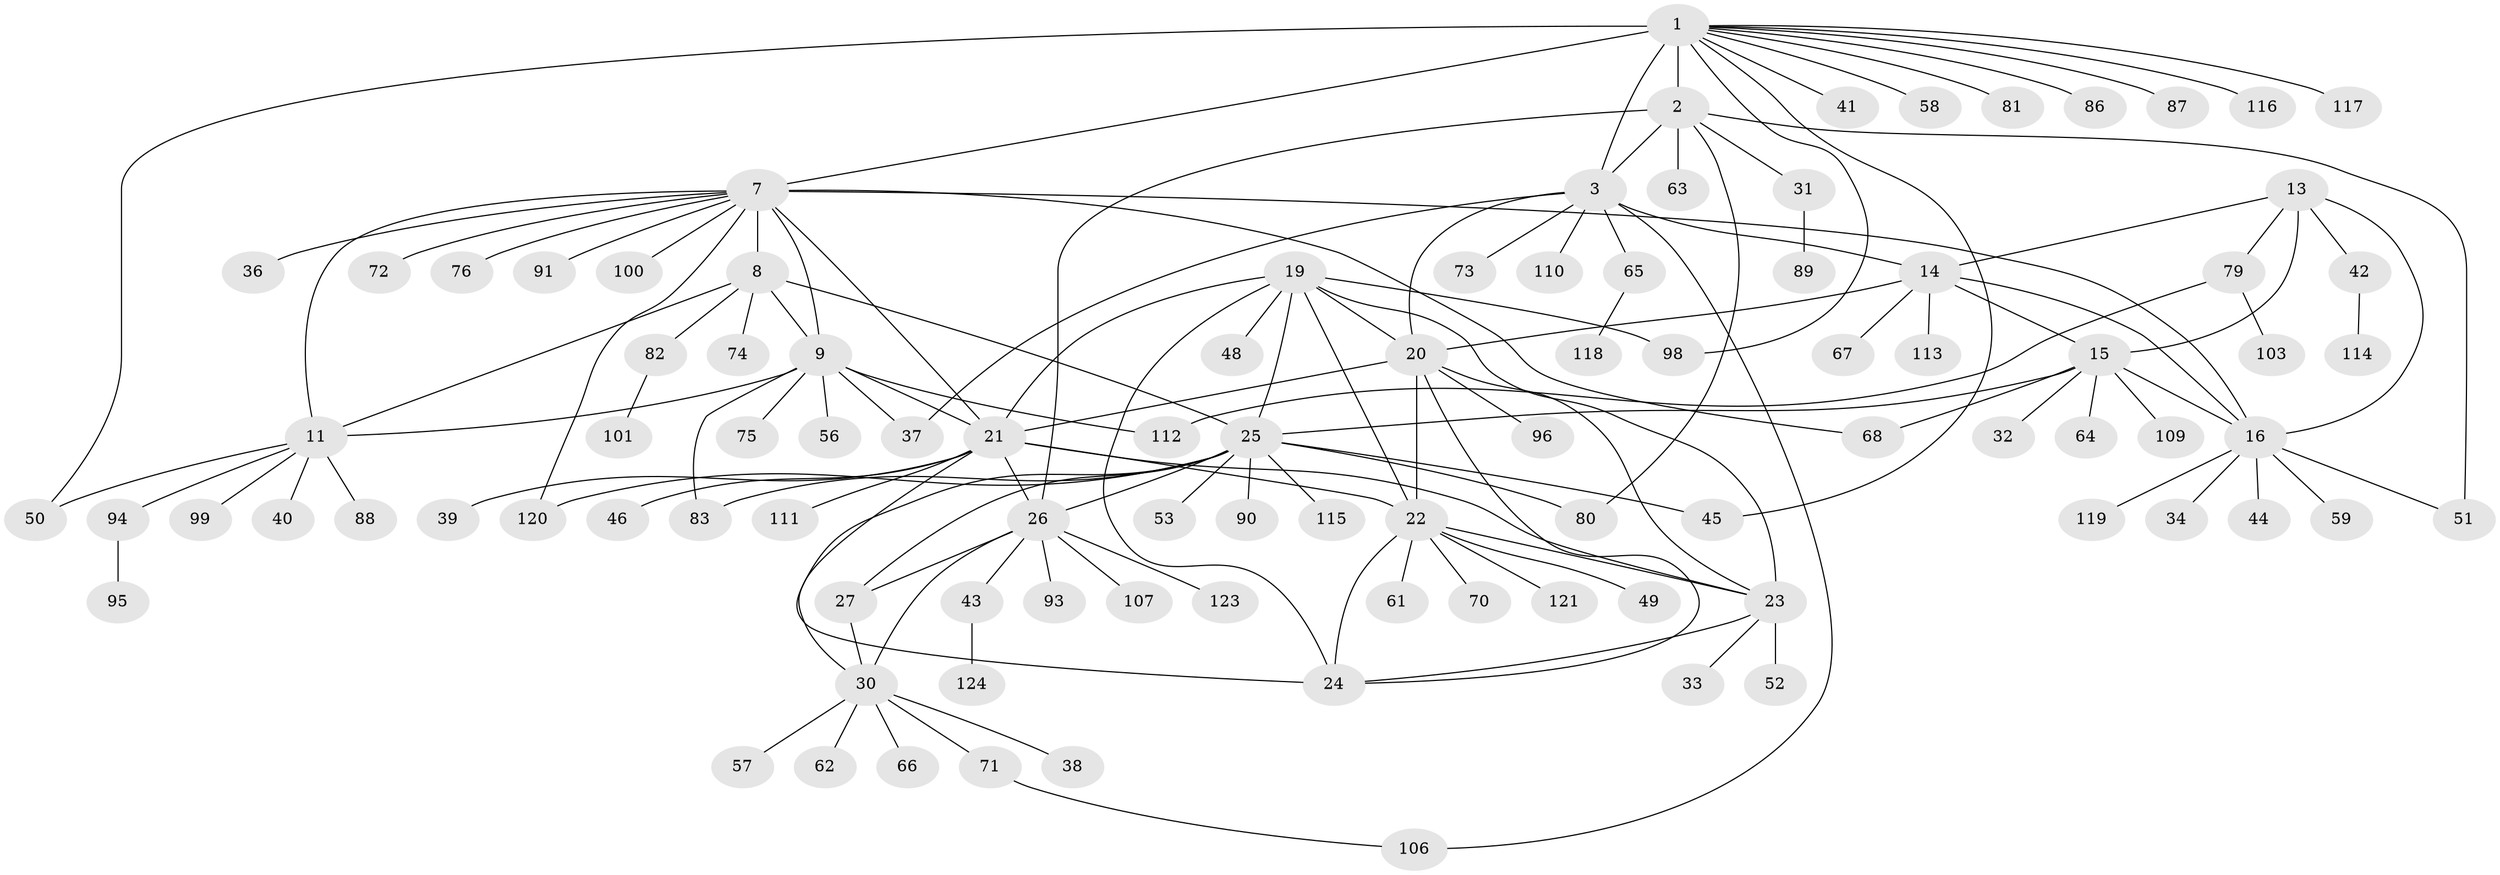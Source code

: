 // Generated by graph-tools (version 1.1) at 2025/24/03/03/25 07:24:15]
// undirected, 98 vertices, 136 edges
graph export_dot {
graph [start="1"]
  node [color=gray90,style=filled];
  1 [super="+6"];
  2 [super="+5"];
  3 [super="+4"];
  7 [super="+10"];
  8 [super="+12"];
  9 [super="+104"];
  11 [super="+92"];
  13;
  14 [super="+97"];
  15 [super="+17"];
  16 [super="+18"];
  19 [super="+55"];
  20 [super="+35"];
  21 [super="+60"];
  22 [super="+54"];
  23 [super="+108"];
  24 [super="+105"];
  25 [super="+29"];
  26 [super="+28"];
  27;
  30 [super="+47"];
  31;
  32;
  33 [super="+85"];
  34;
  36;
  37;
  38;
  39 [super="+78"];
  40;
  41;
  42 [super="+102"];
  43;
  44;
  45;
  46;
  48;
  49;
  50;
  51;
  52;
  53;
  56 [super="+69"];
  57;
  58;
  59;
  61;
  62;
  63;
  64;
  65 [super="+77"];
  66;
  67;
  68;
  70;
  71;
  72;
  73;
  74;
  75;
  76;
  79 [super="+84"];
  80;
  81;
  82;
  83;
  86;
  87;
  88;
  89 [super="+122"];
  90;
  91;
  93;
  94;
  95;
  96;
  98;
  99;
  100;
  101;
  103;
  106;
  107;
  109;
  110;
  111;
  112;
  113;
  114;
  115;
  116;
  117;
  118;
  119;
  120;
  121;
  123;
  124;
  1 -- 2 [weight=4];
  1 -- 3 [weight=4];
  1 -- 41;
  1 -- 58;
  1 -- 81;
  1 -- 86;
  1 -- 87;
  1 -- 98;
  1 -- 117;
  1 -- 116;
  1 -- 50;
  1 -- 45;
  1 -- 7;
  2 -- 3 [weight=4];
  2 -- 26;
  2 -- 51;
  2 -- 63;
  2 -- 80;
  2 -- 31;
  3 -- 73;
  3 -- 65;
  3 -- 37;
  3 -- 106;
  3 -- 14;
  3 -- 110;
  3 -- 20;
  7 -- 8 [weight=4];
  7 -- 9 [weight=2];
  7 -- 11 [weight=2];
  7 -- 16;
  7 -- 68;
  7 -- 76;
  7 -- 120;
  7 -- 36;
  7 -- 100;
  7 -- 72;
  7 -- 91;
  7 -- 21;
  8 -- 9 [weight=2];
  8 -- 11 [weight=2];
  8 -- 74;
  8 -- 82;
  8 -- 25;
  9 -- 11;
  9 -- 21;
  9 -- 37;
  9 -- 56;
  9 -- 75;
  9 -- 83;
  9 -- 112;
  11 -- 40;
  11 -- 50;
  11 -- 88;
  11 -- 94;
  11 -- 99;
  13 -- 14;
  13 -- 15 [weight=2];
  13 -- 16 [weight=2];
  13 -- 42;
  13 -- 79;
  14 -- 15 [weight=2];
  14 -- 16 [weight=2];
  14 -- 20;
  14 -- 67;
  14 -- 113;
  15 -- 16 [weight=4];
  15 -- 25;
  15 -- 64;
  15 -- 109;
  15 -- 32;
  15 -- 68;
  16 -- 34;
  16 -- 51;
  16 -- 119;
  16 -- 59;
  16 -- 44;
  19 -- 20;
  19 -- 21;
  19 -- 22;
  19 -- 23;
  19 -- 24;
  19 -- 48;
  19 -- 25;
  19 -- 98;
  20 -- 21;
  20 -- 22;
  20 -- 23;
  20 -- 24;
  20 -- 96;
  21 -- 22;
  21 -- 23;
  21 -- 24;
  21 -- 39;
  21 -- 46;
  21 -- 111;
  21 -- 26;
  22 -- 23;
  22 -- 24;
  22 -- 49;
  22 -- 70;
  22 -- 121;
  22 -- 61;
  23 -- 24;
  23 -- 33;
  23 -- 52;
  25 -- 26 [weight=4];
  25 -- 27 [weight=2];
  25 -- 30 [weight=2];
  25 -- 80;
  25 -- 90;
  25 -- 115;
  25 -- 120;
  25 -- 45;
  25 -- 83;
  25 -- 53;
  26 -- 27 [weight=2];
  26 -- 30 [weight=2];
  26 -- 123;
  26 -- 107;
  26 -- 43;
  26 -- 93;
  27 -- 30;
  30 -- 38;
  30 -- 57;
  30 -- 62;
  30 -- 66;
  30 -- 71;
  31 -- 89;
  42 -- 114;
  43 -- 124;
  65 -- 118;
  71 -- 106;
  79 -- 103;
  79 -- 112;
  82 -- 101;
  94 -- 95;
}
